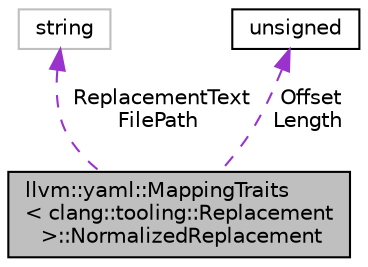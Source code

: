 digraph "llvm::yaml::MappingTraits&lt; clang::tooling::Replacement &gt;::NormalizedReplacement"
{
 // LATEX_PDF_SIZE
  bgcolor="transparent";
  edge [fontname="Helvetica",fontsize="10",labelfontname="Helvetica",labelfontsize="10"];
  node [fontname="Helvetica",fontsize="10",shape=record];
  Node1 [label="llvm::yaml::MappingTraits\l\< clang::tooling::Replacement\l \>::NormalizedReplacement",height=0.2,width=0.4,color="black", fillcolor="grey75", style="filled", fontcolor="black",tooltip="Helper to (de)serialize a Replacement since we don't have direct access to its data members."];
  Node2 -> Node1 [dir="back",color="darkorchid3",fontsize="10",style="dashed",label=" ReplacementText\nFilePath" ,fontname="Helvetica"];
  Node2 [label="string",height=0.2,width=0.4,color="grey75",tooltip=" "];
  Node3 -> Node1 [dir="back",color="darkorchid3",fontsize="10",style="dashed",label=" Offset\nLength" ,fontname="Helvetica"];
  Node3 [label="unsigned",height=0.2,width=0.4,color="black",URL="$classunsigned.html",tooltip=" "];
}
